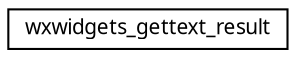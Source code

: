 digraph "Grafische Darstellung der Klassenhierarchie"
{
  edge [fontname="Sans",fontsize="10",labelfontname="Sans",labelfontsize="10"];
  node [fontname="Sans",fontsize="10",shape=record];
  rankdir="LR";
  Node0 [label="wxwidgets_gettext_result",height=0.2,width=0.4,color="black", fillcolor="white", style="filled",URL="$dd/d00/classwxwidgets__gettext__result.html"];
}
